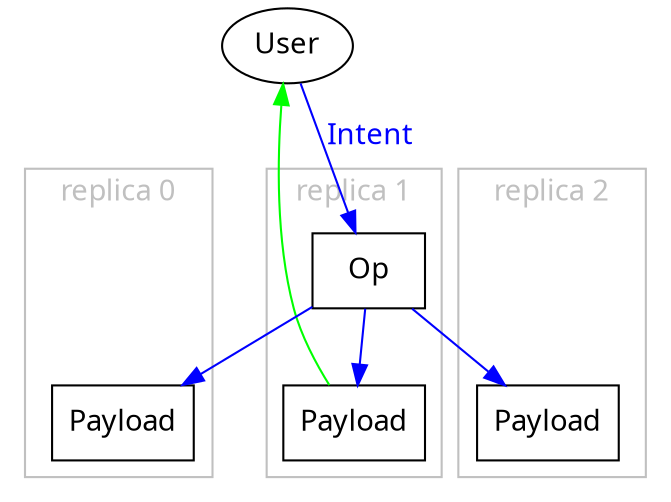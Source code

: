 digraph {
    bgcolor=transparent;
    fontname="sans-serif";

    edge [color=blue, fontcolor=blue, fontname="sans-serif"];
    node [fontname="sans-serif"];

    subgraph cluster0 {
        fontcolor=gray;
        color=gray;
        label="replica 0";

        strut0 [style=invisible];
        Payload0 [label="Payload", shape=box];

        strut0 -> Payload0 [style=invisible, dir=none];
    }

    User;

    subgraph cluster1 {
        fontcolor=gray;
        color=gray;
        label="replica 1";

        Op [shape=box];
        Payload1 [label="Payload", shape=box];

        Op -> Payload1;
    }

    Op -> Payload0;

    subgraph cluster2 {
        fontcolor=gray;
        color=gray;
        label="replica 2";

        strut2 [style=invisible];
        Payload2 [label="Payload", shape=box];

        strut2 -> Payload2 [style=invisible, dir=none];
        Op -> Payload2;
    }

    User -> Op [label="Intent", minlen=1];
    User -> Payload1 [dir=back, color=green];
}
